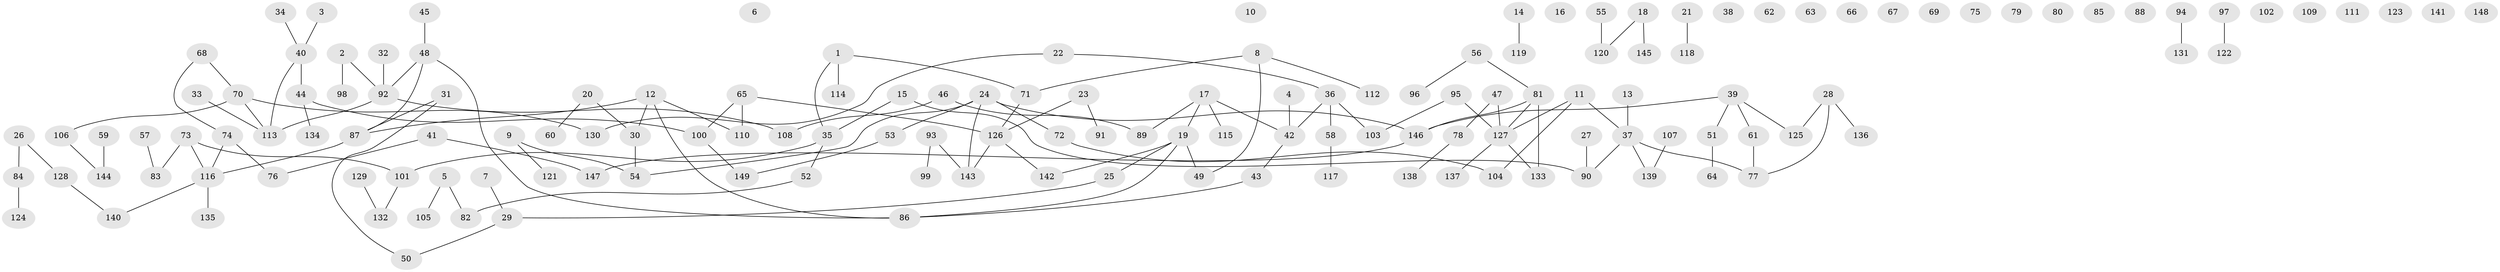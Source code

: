 // coarse degree distribution, {2: 0.21568627450980393, 3: 0.11764705882352941, 1: 0.28431372549019607, 0: 0.21568627450980393, 4: 0.09803921568627451, 6: 0.0196078431372549, 7: 0.0196078431372549, 5: 0.029411764705882353}
// Generated by graph-tools (version 1.1) at 2025/23/03/03/25 07:23:27]
// undirected, 149 vertices, 142 edges
graph export_dot {
graph [start="1"]
  node [color=gray90,style=filled];
  1;
  2;
  3;
  4;
  5;
  6;
  7;
  8;
  9;
  10;
  11;
  12;
  13;
  14;
  15;
  16;
  17;
  18;
  19;
  20;
  21;
  22;
  23;
  24;
  25;
  26;
  27;
  28;
  29;
  30;
  31;
  32;
  33;
  34;
  35;
  36;
  37;
  38;
  39;
  40;
  41;
  42;
  43;
  44;
  45;
  46;
  47;
  48;
  49;
  50;
  51;
  52;
  53;
  54;
  55;
  56;
  57;
  58;
  59;
  60;
  61;
  62;
  63;
  64;
  65;
  66;
  67;
  68;
  69;
  70;
  71;
  72;
  73;
  74;
  75;
  76;
  77;
  78;
  79;
  80;
  81;
  82;
  83;
  84;
  85;
  86;
  87;
  88;
  89;
  90;
  91;
  92;
  93;
  94;
  95;
  96;
  97;
  98;
  99;
  100;
  101;
  102;
  103;
  104;
  105;
  106;
  107;
  108;
  109;
  110;
  111;
  112;
  113;
  114;
  115;
  116;
  117;
  118;
  119;
  120;
  121;
  122;
  123;
  124;
  125;
  126;
  127;
  128;
  129;
  130;
  131;
  132;
  133;
  134;
  135;
  136;
  137;
  138;
  139;
  140;
  141;
  142;
  143;
  144;
  145;
  146;
  147;
  148;
  149;
  1 -- 35;
  1 -- 71;
  1 -- 114;
  2 -- 92;
  2 -- 98;
  3 -- 40;
  4 -- 42;
  5 -- 82;
  5 -- 105;
  7 -- 29;
  8 -- 49;
  8 -- 71;
  8 -- 112;
  9 -- 54;
  9 -- 121;
  11 -- 37;
  11 -- 104;
  11 -- 127;
  12 -- 30;
  12 -- 86;
  12 -- 87;
  12 -- 110;
  13 -- 37;
  14 -- 119;
  15 -- 35;
  15 -- 90;
  17 -- 19;
  17 -- 42;
  17 -- 89;
  17 -- 115;
  18 -- 120;
  18 -- 145;
  19 -- 25;
  19 -- 49;
  19 -- 86;
  19 -- 142;
  20 -- 30;
  20 -- 60;
  21 -- 118;
  22 -- 36;
  22 -- 130;
  23 -- 91;
  23 -- 126;
  24 -- 53;
  24 -- 54;
  24 -- 72;
  24 -- 143;
  24 -- 146;
  25 -- 29;
  26 -- 84;
  26 -- 128;
  27 -- 90;
  28 -- 77;
  28 -- 125;
  28 -- 136;
  29 -- 50;
  30 -- 54;
  31 -- 50;
  31 -- 87;
  32 -- 92;
  33 -- 113;
  34 -- 40;
  35 -- 52;
  35 -- 101;
  36 -- 42;
  36 -- 58;
  36 -- 103;
  37 -- 77;
  37 -- 90;
  37 -- 139;
  39 -- 51;
  39 -- 61;
  39 -- 125;
  39 -- 146;
  40 -- 44;
  40 -- 113;
  41 -- 76;
  41 -- 147;
  42 -- 43;
  43 -- 86;
  44 -- 100;
  44 -- 134;
  45 -- 48;
  46 -- 89;
  46 -- 108;
  47 -- 78;
  47 -- 127;
  48 -- 86;
  48 -- 87;
  48 -- 92;
  51 -- 64;
  52 -- 82;
  53 -- 149;
  55 -- 120;
  56 -- 81;
  56 -- 96;
  57 -- 83;
  58 -- 117;
  59 -- 144;
  61 -- 77;
  65 -- 100;
  65 -- 110;
  65 -- 126;
  68 -- 70;
  68 -- 74;
  70 -- 106;
  70 -- 113;
  70 -- 130;
  71 -- 126;
  72 -- 104;
  73 -- 83;
  73 -- 101;
  73 -- 116;
  74 -- 76;
  74 -- 116;
  78 -- 138;
  81 -- 127;
  81 -- 133;
  81 -- 146;
  84 -- 124;
  87 -- 116;
  92 -- 108;
  92 -- 113;
  93 -- 99;
  93 -- 143;
  94 -- 131;
  95 -- 103;
  95 -- 127;
  97 -- 122;
  100 -- 149;
  101 -- 132;
  106 -- 144;
  107 -- 139;
  116 -- 135;
  116 -- 140;
  126 -- 142;
  126 -- 143;
  127 -- 133;
  127 -- 137;
  128 -- 140;
  129 -- 132;
  146 -- 147;
}
